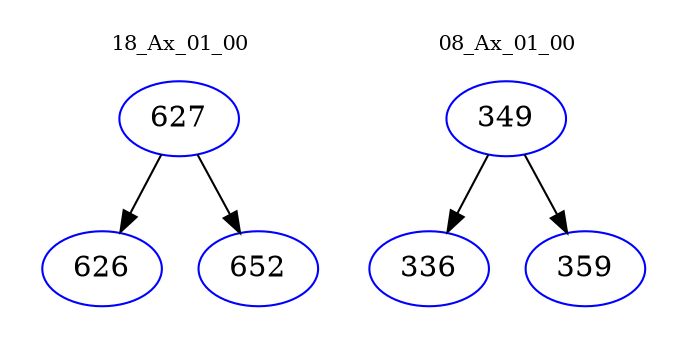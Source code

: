digraph{
subgraph cluster_0 {
color = white
label = "18_Ax_01_00";
fontsize=10;
T0_627 [label="627", color="blue"]
T0_627 -> T0_626 [color="black"]
T0_626 [label="626", color="blue"]
T0_627 -> T0_652 [color="black"]
T0_652 [label="652", color="blue"]
}
subgraph cluster_1 {
color = white
label = "08_Ax_01_00";
fontsize=10;
T1_349 [label="349", color="blue"]
T1_349 -> T1_336 [color="black"]
T1_336 [label="336", color="blue"]
T1_349 -> T1_359 [color="black"]
T1_359 [label="359", color="blue"]
}
}
